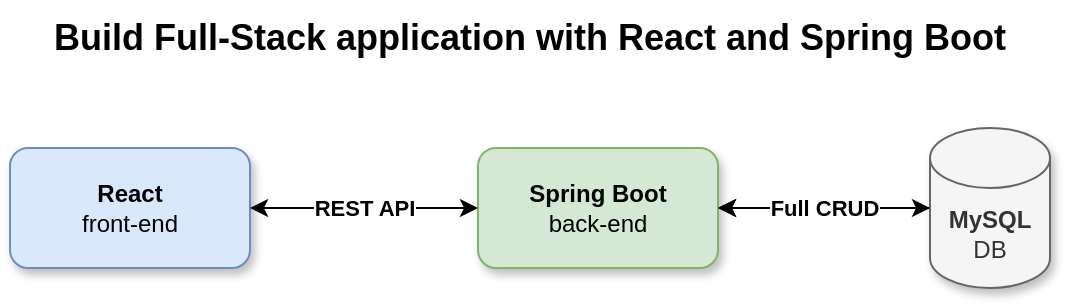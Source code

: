 <mxfile version="20.6.0" type="device"><diagram id="gfYXiEcQI7hBYQEi2naT" name="Seite-1"><mxGraphModel dx="930" dy="686" grid="1" gridSize="10" guides="1" tooltips="1" connect="1" arrows="1" fold="1" page="1" pageScale="1" pageWidth="827" pageHeight="1169" math="0" shadow="0"><root><mxCell id="0"/><mxCell id="1" parent="0"/><mxCell id="1NbtUzFnYKT-L8obkJGG-1" value="&lt;b&gt;React&lt;/b&gt;&lt;br&gt;front-end" style="rounded=1;whiteSpace=wrap;html=1;fillColor=#dae8fc;strokeColor=#6c8ebf;shadow=1;" parent="1" vertex="1"><mxGeometry x="60" y="150" width="120" height="60" as="geometry"/></mxCell><mxCell id="1NbtUzFnYKT-L8obkJGG-2" value="&lt;b&gt;Spring Boot&lt;/b&gt;&lt;br&gt;back-end" style="rounded=1;whiteSpace=wrap;html=1;fillColor=#d5e8d4;strokeColor=#82b366;shadow=1;" parent="1" vertex="1"><mxGeometry x="294" y="150" width="120" height="60" as="geometry"/></mxCell><mxCell id="4JQMDWpbqxxjjkTxLxCE-2" value="" style="edgeStyle=orthogonalEdgeStyle;rounded=0;orthogonalLoop=1;jettySize=auto;html=1;" edge="1" parent="1" source="1NbtUzFnYKT-L8obkJGG-3" target="1NbtUzFnYKT-L8obkJGG-2"><mxGeometry relative="1" as="geometry"/></mxCell><mxCell id="1NbtUzFnYKT-L8obkJGG-3" value="&lt;b&gt;MySQL&lt;/b&gt;&lt;br&gt;DB" style="shape=cylinder3;whiteSpace=wrap;html=1;boundedLbl=1;backgroundOutline=1;size=15;fillColor=#f5f5f5;fontColor=#333333;strokeColor=#666666;shadow=1;" parent="1" vertex="1"><mxGeometry x="520" y="140" width="60" height="80" as="geometry"/></mxCell><mxCell id="1NbtUzFnYKT-L8obkJGG-4" value="&lt;b&gt;REST API&lt;/b&gt;" style="endArrow=classic;startArrow=classic;html=1;rounded=0;exitX=1;exitY=0.5;exitDx=0;exitDy=0;entryX=0;entryY=0.5;entryDx=0;entryDy=0;" parent="1" source="1NbtUzFnYKT-L8obkJGG-1" target="1NbtUzFnYKT-L8obkJGG-2" edge="1"><mxGeometry width="50" height="50" relative="1" as="geometry"><mxPoint x="390" y="370" as="sourcePoint"/><mxPoint x="290" y="180" as="targetPoint"/></mxGeometry></mxCell><mxCell id="1NbtUzFnYKT-L8obkJGG-5" value="&lt;b&gt;Full CRUD&lt;/b&gt;" style="endArrow=classic;startArrow=classic;html=1;rounded=0;entryX=0;entryY=0.5;entryDx=0;entryDy=0;entryPerimeter=0;exitX=1;exitY=0.5;exitDx=0;exitDy=0;shadow=0;" parent="1" source="1NbtUzFnYKT-L8obkJGG-2" target="1NbtUzFnYKT-L8obkJGG-3" edge="1"><mxGeometry width="50" height="50" relative="1" as="geometry"><mxPoint x="390" y="370" as="sourcePoint"/><mxPoint x="440" y="320" as="targetPoint"/></mxGeometry></mxCell><mxCell id="4JQMDWpbqxxjjkTxLxCE-3" value="&lt;font style=&quot;font-size: 18px;&quot;&gt;&lt;b&gt;Build Full-Stack application with React and Spring Boot&lt;/b&gt;&lt;/font&gt;" style="text;html=1;strokeColor=none;fillColor=none;align=center;verticalAlign=middle;whiteSpace=wrap;rounded=0;shadow=1;" vertex="1" parent="1"><mxGeometry x="60" y="80" width="520" height="30" as="geometry"/></mxCell></root></mxGraphModel></diagram></mxfile>